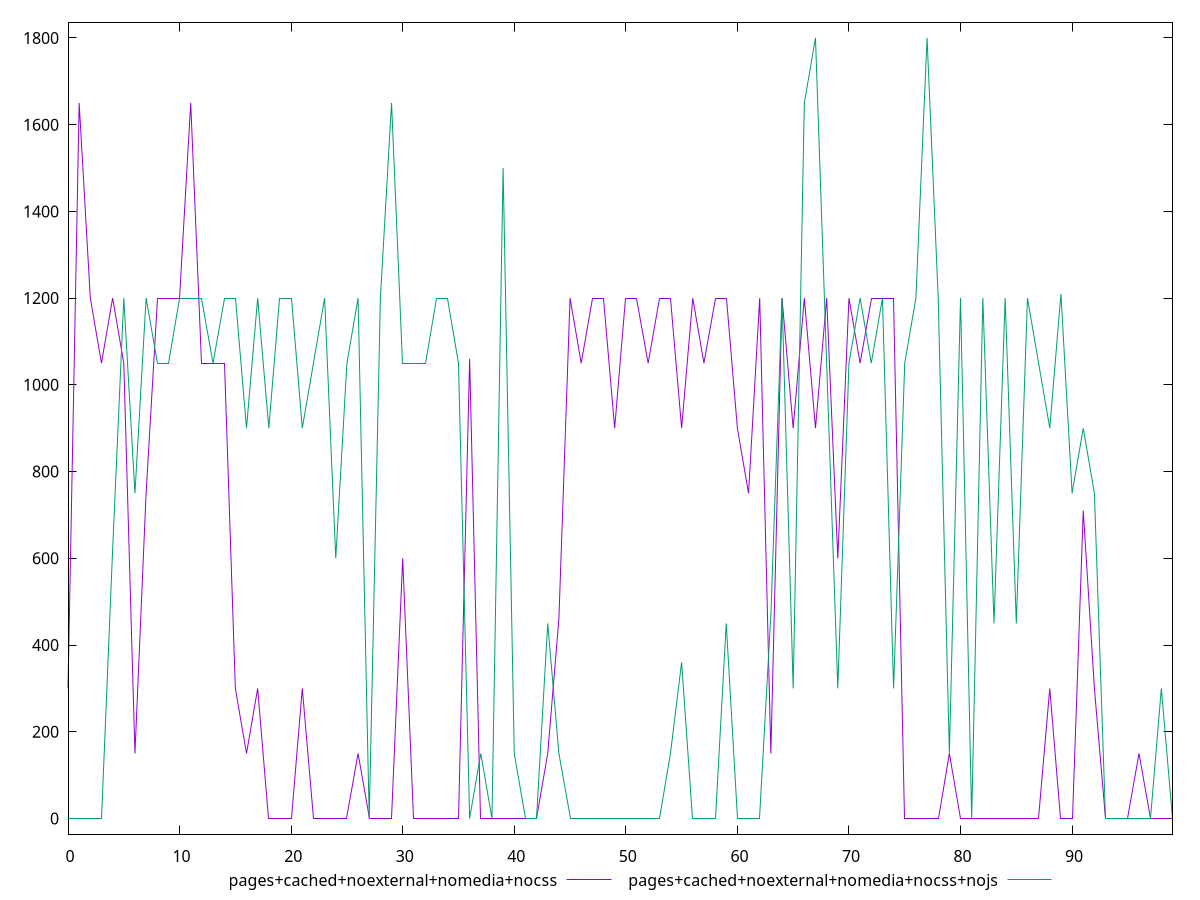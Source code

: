 reset

$pagesCachedNoexternalNomediaNocss <<EOF
0 300
1 1650
2 1200
3 1050
4 1200
5 1050
6 150
7 750
8 1200
9 1200
10 1200
11 1650
12 1050
13 1050
14 1050
15 300
16 150
17 300
18 0
19 0
20 0
21 300
22 0
23 0
24 0
25 0
26 150
27 0
28 0
29 0
30 600
31 0
32 0
33 0
34 0
35 0
36 1060
37 0
38 0
39 0
40 0
41 0
42 0
43 150
44 460
45 1200
46 1050
47 1200
48 1200
49 900
50 1200
51 1200
52 1050
53 1200
54 1200
55 900
56 1200
57 1050
58 1200
59 1200
60 900
61 750
62 1200
63 150
64 1200
65 900
66 1200
67 900
68 1200
69 600
70 1200
71 1050
72 1200
73 1200
74 1200
75 0
76 0
77 0
78 0
79 150
80 0
81 0
82 0
83 0
84 0
85 0
86 0
87 0
88 300
89 0
90 0
91 710
92 300
93 0
94 0
95 0
96 150
97 0
98 0
99 0
EOF

$pagesCachedNoexternalNomediaNocssNojs <<EOF
0 0
1 0
2 0
3 0
4 620
5 1200
6 750
7 1200
8 1050
9 1050
10 1200
11 1200
12 1200
13 1050
14 1200
15 1200
16 900
17 1200
18 900
19 1200
20 1200
21 900
22 1050
23 1200
24 600
25 1050
26 1200
27 0
28 1200
29 1650
30 1050
31 1050
32 1050
33 1200
34 1200
35 1050
36 0
37 150
38 0
39 1500
40 150
41 0
42 0
43 450
44 150
45 0
46 0
47 0
48 0
49 0
50 0
51 0
52 0
53 0
54 150
55 360
56 0
57 0
58 0
59 450
60 0
61 0
62 0
63 470
64 1200
65 300
66 1650
67 1800
68 1050
69 300
70 1050
71 1200
72 1050
73 1200
74 300
75 1050
76 1200
77 1800
78 1200
79 150
80 1200
81 0
82 1200
83 450
84 1200
85 450
86 1200
87 1050
88 900
89 1210
90 750
91 900
92 750
93 0
94 0
95 0
96 0
97 0
98 300
99 0
EOF

set key outside below
set xrange [0:99]
set yrange [-36:1836]
set trange [-36:1836]
set terminal svg size 640, 520 enhanced background rgb 'white'
set output "reprap/offscreen-images/comparison/line/4_vs_5.svg"

plot $pagesCachedNoexternalNomediaNocss title "pages+cached+noexternal+nomedia+nocss" with line, \
     $pagesCachedNoexternalNomediaNocssNojs title "pages+cached+noexternal+nomedia+nocss+nojs" with line

reset
